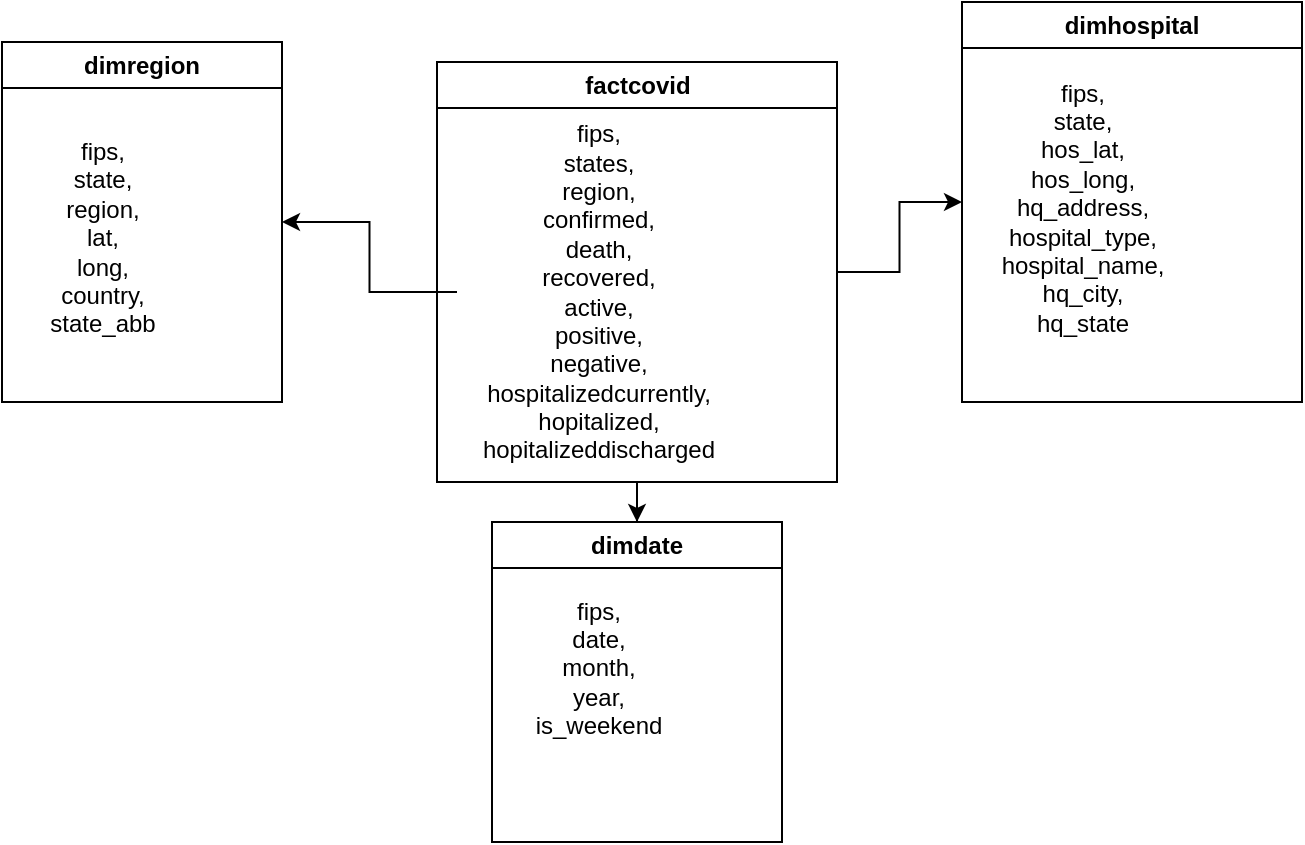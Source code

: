 <mxfile version="24.7.5">
  <diagram name="Page-1" id="ziguuIzdDeHZYpP4NTZj">
    <mxGraphModel dx="880" dy="434" grid="1" gridSize="10" guides="1" tooltips="1" connect="1" arrows="1" fold="1" page="1" pageScale="1" pageWidth="827" pageHeight="1169" math="0" shadow="0">
      <root>
        <mxCell id="0" />
        <mxCell id="1" parent="0" />
        <mxCell id="fF8oHDMWLV-iI_0yfRnd-2" value="dimregion" style="swimlane;whiteSpace=wrap;html=1;" vertex="1" parent="1">
          <mxGeometry x="80" y="30" width="140" height="180" as="geometry" />
        </mxCell>
        <mxCell id="fF8oHDMWLV-iI_0yfRnd-6" value="fips,&lt;div&gt;state,&lt;/div&gt;&lt;div&gt;region,&lt;/div&gt;&lt;div&gt;lat,&lt;/div&gt;&lt;div&gt;long,&lt;/div&gt;&lt;div&gt;country,&lt;/div&gt;&lt;div&gt;state_abb&lt;/div&gt;&lt;div&gt;&lt;br&gt;&lt;/div&gt;" style="text;html=1;align=center;verticalAlign=middle;resizable=0;points=[];autosize=1;strokeColor=none;fillColor=none;" vertex="1" parent="fF8oHDMWLV-iI_0yfRnd-2">
          <mxGeometry x="10" y="40" width="80" height="130" as="geometry" />
        </mxCell>
        <mxCell id="fF8oHDMWLV-iI_0yfRnd-3" value="dimhospital" style="swimlane;whiteSpace=wrap;html=1;" vertex="1" parent="1">
          <mxGeometry x="560" y="10" width="170" height="200" as="geometry" />
        </mxCell>
        <mxCell id="fF8oHDMWLV-iI_0yfRnd-8" value="fips,&lt;div&gt;state,&lt;/div&gt;&lt;div&gt;hos_lat,&lt;/div&gt;&lt;div&gt;hos_long,&lt;/div&gt;&lt;div&gt;hq_address,&lt;/div&gt;&lt;div&gt;hospital_type,&lt;/div&gt;&lt;div&gt;hospital_name,&lt;/div&gt;&lt;div&gt;hq_city,&lt;/div&gt;&lt;div&gt;hq_state&lt;/div&gt;&lt;div&gt;&lt;br&gt;&lt;/div&gt;" style="text;html=1;align=center;verticalAlign=middle;resizable=0;points=[];autosize=1;strokeColor=none;fillColor=none;" vertex="1" parent="fF8oHDMWLV-iI_0yfRnd-3">
          <mxGeometry x="10" y="30" width="100" height="160" as="geometry" />
        </mxCell>
        <mxCell id="fF8oHDMWLV-iI_0yfRnd-11" style="edgeStyle=orthogonalEdgeStyle;rounded=0;orthogonalLoop=1;jettySize=auto;html=1;entryX=0;entryY=0.5;entryDx=0;entryDy=0;" edge="1" parent="1" source="fF8oHDMWLV-iI_0yfRnd-4" target="fF8oHDMWLV-iI_0yfRnd-3">
          <mxGeometry relative="1" as="geometry" />
        </mxCell>
        <mxCell id="fF8oHDMWLV-iI_0yfRnd-13" style="edgeStyle=orthogonalEdgeStyle;rounded=0;orthogonalLoop=1;jettySize=auto;html=1;entryX=0.5;entryY=0;entryDx=0;entryDy=0;" edge="1" parent="1" source="fF8oHDMWLV-iI_0yfRnd-4" target="fF8oHDMWLV-iI_0yfRnd-5">
          <mxGeometry relative="1" as="geometry" />
        </mxCell>
        <mxCell id="fF8oHDMWLV-iI_0yfRnd-4" value="factcovid" style="swimlane;whiteSpace=wrap;html=1;" vertex="1" parent="1">
          <mxGeometry x="297.5" y="40" width="200" height="210" as="geometry" />
        </mxCell>
        <mxCell id="fF8oHDMWLV-iI_0yfRnd-7" value="fips,&lt;div&gt;states,&lt;/div&gt;&lt;div&gt;region,&lt;/div&gt;&lt;div&gt;confirmed,&lt;/div&gt;&lt;div&gt;death,&lt;/div&gt;&lt;div&gt;recovered,&lt;/div&gt;&lt;div&gt;active,&lt;/div&gt;&lt;div&gt;positive,&lt;/div&gt;&lt;div&gt;negative,&lt;/div&gt;&lt;div&gt;hospitalizedcurrently,&lt;/div&gt;&lt;div&gt;hopitalized,&lt;/div&gt;&lt;div&gt;hopitalizeddischarged&lt;br&gt;&lt;/div&gt;" style="text;html=1;align=center;verticalAlign=middle;resizable=0;points=[];autosize=1;strokeColor=none;fillColor=none;" vertex="1" parent="fF8oHDMWLV-iI_0yfRnd-4">
          <mxGeometry x="10" y="20" width="140" height="190" as="geometry" />
        </mxCell>
        <mxCell id="fF8oHDMWLV-iI_0yfRnd-5" value="dimdate" style="swimlane;whiteSpace=wrap;html=1;" vertex="1" parent="1">
          <mxGeometry x="325" y="270" width="145" height="160" as="geometry" />
        </mxCell>
        <mxCell id="fF8oHDMWLV-iI_0yfRnd-9" value="fips,&lt;div&gt;date,&lt;/div&gt;&lt;div&gt;month,&lt;/div&gt;&lt;div&gt;year,&lt;/div&gt;&lt;div&gt;is_weekend&lt;/div&gt;" style="text;html=1;align=center;verticalAlign=middle;resizable=0;points=[];autosize=1;strokeColor=none;fillColor=none;" vertex="1" parent="fF8oHDMWLV-iI_0yfRnd-5">
          <mxGeometry x="7.5" y="28" width="90" height="90" as="geometry" />
        </mxCell>
        <mxCell id="fF8oHDMWLV-iI_0yfRnd-10" style="edgeStyle=orthogonalEdgeStyle;rounded=0;orthogonalLoop=1;jettySize=auto;html=1;entryX=1;entryY=0.5;entryDx=0;entryDy=0;" edge="1" parent="1" source="fF8oHDMWLV-iI_0yfRnd-7" target="fF8oHDMWLV-iI_0yfRnd-2">
          <mxGeometry relative="1" as="geometry" />
        </mxCell>
      </root>
    </mxGraphModel>
  </diagram>
</mxfile>
